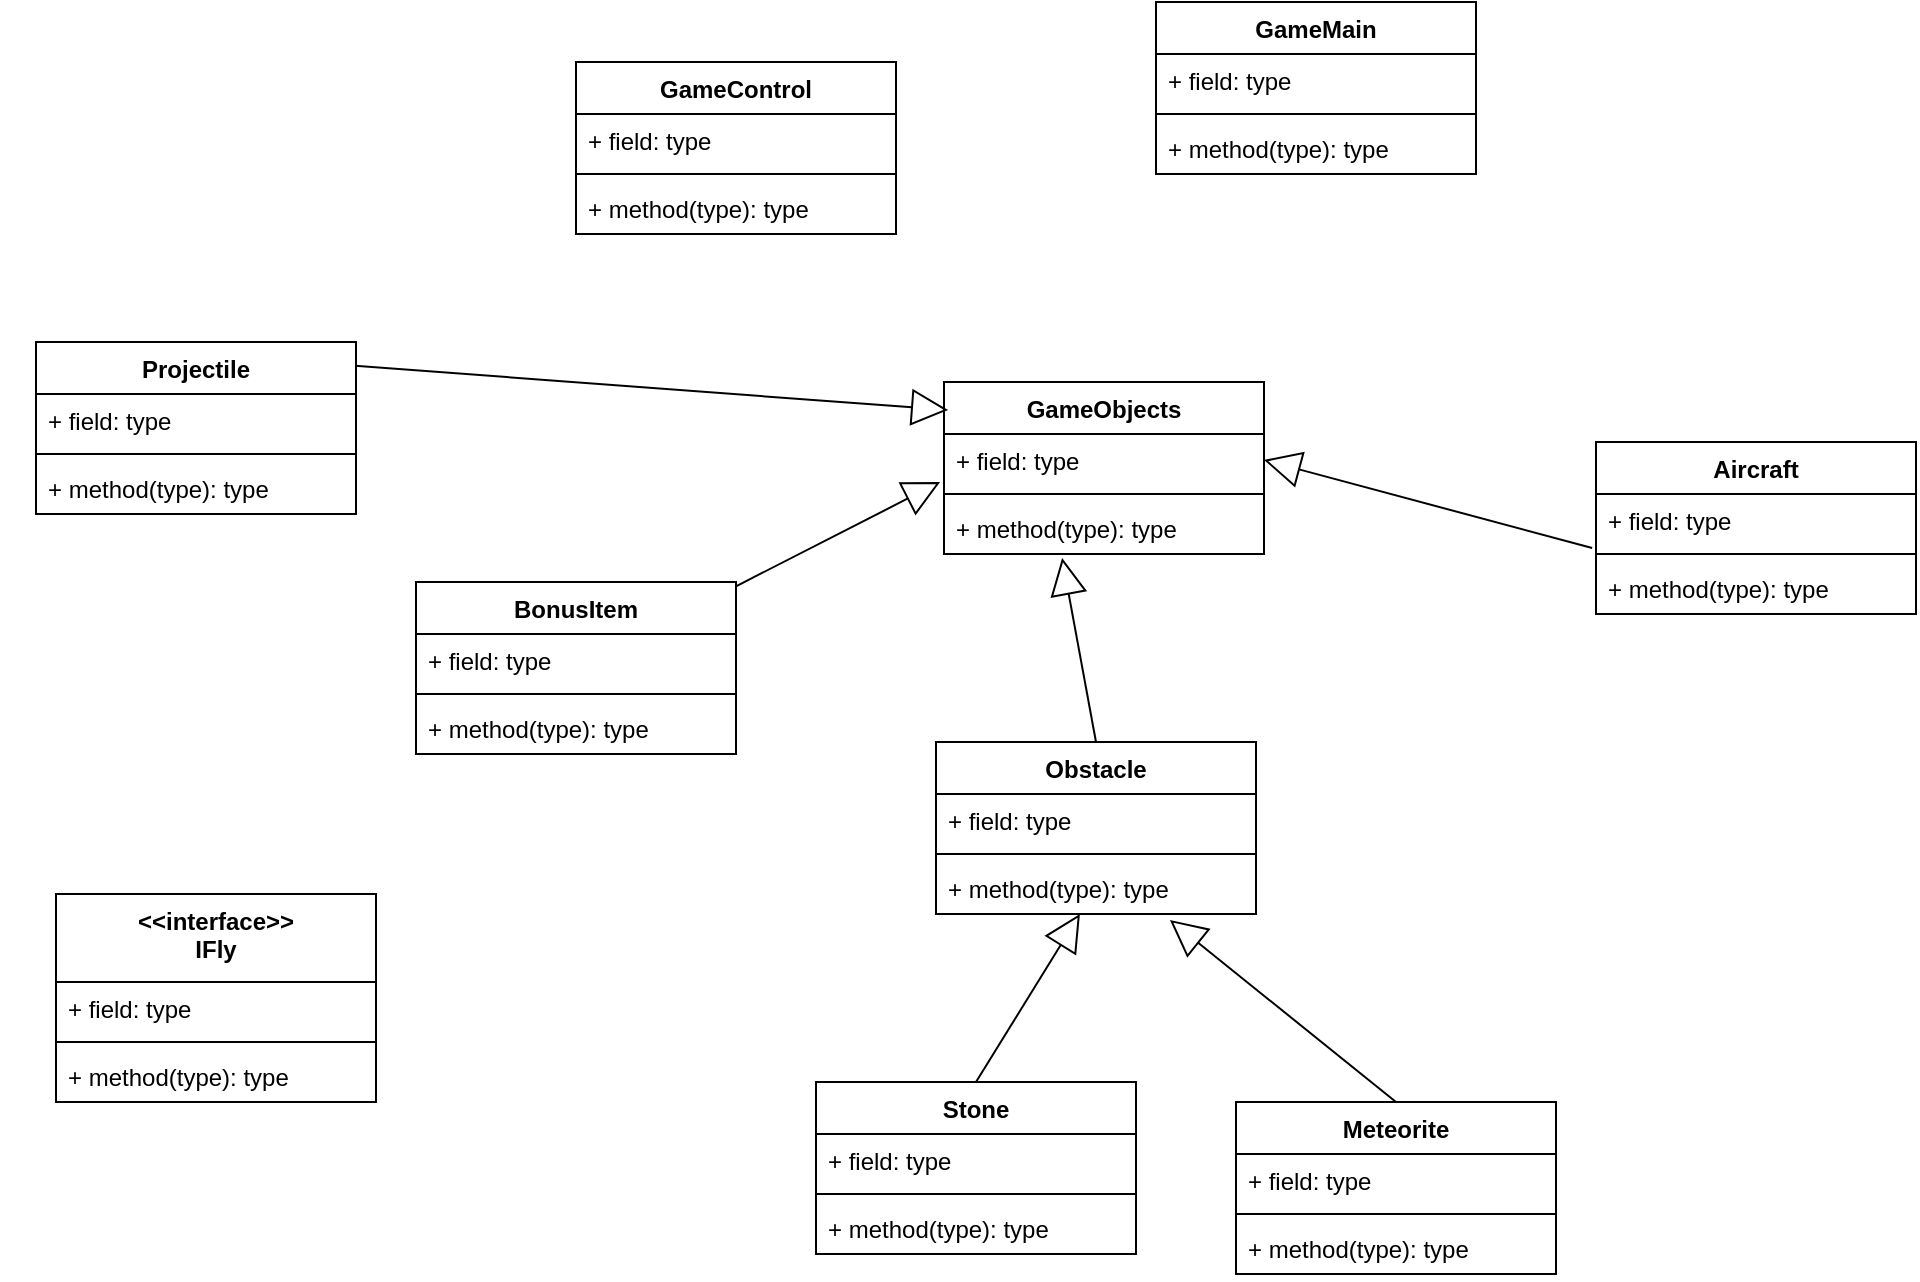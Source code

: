<mxfile version="13.8.0" type="device"><diagram id="C5RBs43oDa-KdzZeNtuy" name="Page-1"><mxGraphModel dx="2249" dy="762" grid="1" gridSize="10" guides="1" tooltips="1" connect="1" arrows="1" fold="1" page="1" pageScale="1" pageWidth="827" pageHeight="1169" math="0" shadow="0"><root><mxCell id="WIyWlLk6GJQsqaUBKTNV-0"/><mxCell id="WIyWlLk6GJQsqaUBKTNV-1" parent="WIyWlLk6GJQsqaUBKTNV-0"/><mxCell id="D1sq-GpD8ZT9vEPez5Pw-12" value="GameMain" style="swimlane;fontStyle=1;align=center;verticalAlign=top;childLayout=stackLayout;horizontal=1;startSize=26;horizontalStack=0;resizeParent=1;resizeParentMax=0;resizeLast=0;collapsible=1;marginBottom=0;" vertex="1" parent="WIyWlLk6GJQsqaUBKTNV-1"><mxGeometry x="360" y="80" width="160" height="86" as="geometry"/></mxCell><mxCell id="D1sq-GpD8ZT9vEPez5Pw-13" value="+ field: type" style="text;strokeColor=none;fillColor=none;align=left;verticalAlign=top;spacingLeft=4;spacingRight=4;overflow=hidden;rotatable=0;points=[[0,0.5],[1,0.5]];portConstraint=eastwest;" vertex="1" parent="D1sq-GpD8ZT9vEPez5Pw-12"><mxGeometry y="26" width="160" height="26" as="geometry"/></mxCell><mxCell id="D1sq-GpD8ZT9vEPez5Pw-14" value="" style="line;strokeWidth=1;fillColor=none;align=left;verticalAlign=middle;spacingTop=-1;spacingLeft=3;spacingRight=3;rotatable=0;labelPosition=right;points=[];portConstraint=eastwest;" vertex="1" parent="D1sq-GpD8ZT9vEPez5Pw-12"><mxGeometry y="52" width="160" height="8" as="geometry"/></mxCell><mxCell id="D1sq-GpD8ZT9vEPez5Pw-15" value="+ method(type): type" style="text;strokeColor=none;fillColor=none;align=left;verticalAlign=top;spacingLeft=4;spacingRight=4;overflow=hidden;rotatable=0;points=[[0,0.5],[1,0.5]];portConstraint=eastwest;" vertex="1" parent="D1sq-GpD8ZT9vEPez5Pw-12"><mxGeometry y="60" width="160" height="26" as="geometry"/></mxCell><mxCell id="D1sq-GpD8ZT9vEPez5Pw-0" value="GameObjects" style="swimlane;fontStyle=1;align=center;verticalAlign=top;childLayout=stackLayout;horizontal=1;startSize=26;horizontalStack=0;resizeParent=1;resizeParentMax=0;resizeLast=0;collapsible=1;marginBottom=0;" vertex="1" parent="WIyWlLk6GJQsqaUBKTNV-1"><mxGeometry x="254" y="270" width="160" height="86" as="geometry"/></mxCell><mxCell id="D1sq-GpD8ZT9vEPez5Pw-1" value="+ field: type" style="text;strokeColor=none;fillColor=none;align=left;verticalAlign=top;spacingLeft=4;spacingRight=4;overflow=hidden;rotatable=0;points=[[0,0.5],[1,0.5]];portConstraint=eastwest;" vertex="1" parent="D1sq-GpD8ZT9vEPez5Pw-0"><mxGeometry y="26" width="160" height="26" as="geometry"/></mxCell><mxCell id="D1sq-GpD8ZT9vEPez5Pw-2" value="" style="line;strokeWidth=1;fillColor=none;align=left;verticalAlign=middle;spacingTop=-1;spacingLeft=3;spacingRight=3;rotatable=0;labelPosition=right;points=[];portConstraint=eastwest;" vertex="1" parent="D1sq-GpD8ZT9vEPez5Pw-0"><mxGeometry y="52" width="160" height="8" as="geometry"/></mxCell><mxCell id="D1sq-GpD8ZT9vEPez5Pw-3" value="+ method(type): type" style="text;strokeColor=none;fillColor=none;align=left;verticalAlign=top;spacingLeft=4;spacingRight=4;overflow=hidden;rotatable=0;points=[[0,0.5],[1,0.5]];portConstraint=eastwest;" vertex="1" parent="D1sq-GpD8ZT9vEPez5Pw-0"><mxGeometry y="60" width="160" height="26" as="geometry"/></mxCell><mxCell id="D1sq-GpD8ZT9vEPez5Pw-36" value="&lt;&lt;interface&gt;&gt;&#10;IFly" style="swimlane;fontStyle=1;align=center;verticalAlign=top;childLayout=stackLayout;horizontal=1;startSize=44;horizontalStack=0;resizeParent=1;resizeParentMax=0;resizeLast=0;collapsible=1;marginBottom=0;" vertex="1" parent="WIyWlLk6GJQsqaUBKTNV-1"><mxGeometry x="-190" y="526" width="160" height="104" as="geometry"/></mxCell><mxCell id="D1sq-GpD8ZT9vEPez5Pw-37" value="+ field: type" style="text;strokeColor=none;fillColor=none;align=left;verticalAlign=top;spacingLeft=4;spacingRight=4;overflow=hidden;rotatable=0;points=[[0,0.5],[1,0.5]];portConstraint=eastwest;" vertex="1" parent="D1sq-GpD8ZT9vEPez5Pw-36"><mxGeometry y="44" width="160" height="26" as="geometry"/></mxCell><mxCell id="D1sq-GpD8ZT9vEPez5Pw-38" value="" style="line;strokeWidth=1;fillColor=none;align=left;verticalAlign=middle;spacingTop=-1;spacingLeft=3;spacingRight=3;rotatable=0;labelPosition=right;points=[];portConstraint=eastwest;" vertex="1" parent="D1sq-GpD8ZT9vEPez5Pw-36"><mxGeometry y="70" width="160" height="8" as="geometry"/></mxCell><mxCell id="D1sq-GpD8ZT9vEPez5Pw-39" value="+ method(type): type" style="text;strokeColor=none;fillColor=none;align=left;verticalAlign=top;spacingLeft=4;spacingRight=4;overflow=hidden;rotatable=0;points=[[0,0.5],[1,0.5]];portConstraint=eastwest;" vertex="1" parent="D1sq-GpD8ZT9vEPez5Pw-36"><mxGeometry y="78" width="160" height="26" as="geometry"/></mxCell><mxCell id="D1sq-GpD8ZT9vEPez5Pw-40" value="" style="endArrow=block;endSize=16;endFill=0;html=1;entryX=0.369;entryY=1.077;entryDx=0;entryDy=0;entryPerimeter=0;exitX=0.5;exitY=0;exitDx=0;exitDy=0;" edge="1" parent="WIyWlLk6GJQsqaUBKTNV-1" source="D1sq-GpD8ZT9vEPez5Pw-16" target="D1sq-GpD8ZT9vEPez5Pw-3"><mxGeometry width="160" relative="1" as="geometry"><mxPoint x="140" y="400" as="sourcePoint"/><mxPoint x="300" y="400" as="targetPoint"/></mxGeometry></mxCell><mxCell id="D1sq-GpD8ZT9vEPez5Pw-41" value="" style="endArrow=block;endSize=16;endFill=0;html=1;entryX=1;entryY=0.5;entryDx=0;entryDy=0;exitX=-0.012;exitY=1.038;exitDx=0;exitDy=0;exitPerimeter=0;" edge="1" parent="WIyWlLk6GJQsqaUBKTNV-1" source="D1sq-GpD8ZT9vEPez5Pw-5" target="D1sq-GpD8ZT9vEPez5Pw-1"><mxGeometry width="160" relative="1" as="geometry"><mxPoint x="430" y="392" as="sourcePoint"/><mxPoint x="463.04" y="310.002" as="targetPoint"/></mxGeometry></mxCell><mxCell id="D1sq-GpD8ZT9vEPez5Pw-42" value="" style="endArrow=block;endSize=16;endFill=0;html=1;entryX=0.013;entryY=0.163;entryDx=0;entryDy=0;entryPerimeter=0;exitX=0;exitY=0;exitDx=0;exitDy=0;" edge="1" parent="WIyWlLk6GJQsqaUBKTNV-1" source="D1sq-GpD8ZT9vEPez5Pw-8" target="D1sq-GpD8ZT9vEPez5Pw-0"><mxGeometry width="160" relative="1" as="geometry"><mxPoint x="300" y="460" as="sourcePoint"/><mxPoint x="333.04" y="378.002" as="targetPoint"/><Array as="points"/></mxGeometry></mxCell><mxCell id="D1sq-GpD8ZT9vEPez5Pw-43" value="" style="endArrow=block;endSize=16;endFill=0;html=1;entryX=-0.012;entryY=0.923;entryDx=0;entryDy=0;entryPerimeter=0;" edge="1" parent="WIyWlLk6GJQsqaUBKTNV-1" source="D1sq-GpD8ZT9vEPez5Pw-28" target="D1sq-GpD8ZT9vEPez5Pw-1"><mxGeometry width="160" relative="1" as="geometry"><mxPoint x="310" y="470" as="sourcePoint"/><mxPoint x="343.04" y="388.002" as="targetPoint"/></mxGeometry></mxCell><mxCell id="D1sq-GpD8ZT9vEPez5Pw-44" value="" style="endArrow=block;endSize=16;endFill=0;html=1;exitX=0.5;exitY=0;exitDx=0;exitDy=0;" edge="1" parent="WIyWlLk6GJQsqaUBKTNV-1" source="D1sq-GpD8ZT9vEPez5Pw-24" target="D1sq-GpD8ZT9vEPez5Pw-19"><mxGeometry width="160" relative="1" as="geometry"><mxPoint x="320" y="480" as="sourcePoint"/><mxPoint x="270" y="530" as="targetPoint"/></mxGeometry></mxCell><mxCell id="D1sq-GpD8ZT9vEPez5Pw-45" value="" style="endArrow=block;endSize=16;endFill=0;html=1;entryX=0.731;entryY=1.115;entryDx=0;entryDy=0;entryPerimeter=0;exitX=0.5;exitY=0;exitDx=0;exitDy=0;" edge="1" parent="WIyWlLk6GJQsqaUBKTNV-1" source="D1sq-GpD8ZT9vEPez5Pw-20" target="D1sq-GpD8ZT9vEPez5Pw-19"><mxGeometry width="160" relative="1" as="geometry"><mxPoint x="330" y="490" as="sourcePoint"/><mxPoint x="363.04" y="408.002" as="targetPoint"/></mxGeometry></mxCell><mxCell id="D1sq-GpD8ZT9vEPez5Pw-32" value="GameControl" style="swimlane;fontStyle=1;align=center;verticalAlign=top;childLayout=stackLayout;horizontal=1;startSize=26;horizontalStack=0;resizeParent=1;resizeParentMax=0;resizeLast=0;collapsible=1;marginBottom=0;" vertex="1" parent="WIyWlLk6GJQsqaUBKTNV-1"><mxGeometry x="70" y="110" width="160" height="86" as="geometry"/></mxCell><mxCell id="D1sq-GpD8ZT9vEPez5Pw-33" value="+ field: type" style="text;strokeColor=none;fillColor=none;align=left;verticalAlign=top;spacingLeft=4;spacingRight=4;overflow=hidden;rotatable=0;points=[[0,0.5],[1,0.5]];portConstraint=eastwest;" vertex="1" parent="D1sq-GpD8ZT9vEPez5Pw-32"><mxGeometry y="26" width="160" height="26" as="geometry"/></mxCell><mxCell id="D1sq-GpD8ZT9vEPez5Pw-34" value="" style="line;strokeWidth=1;fillColor=none;align=left;verticalAlign=middle;spacingTop=-1;spacingLeft=3;spacingRight=3;rotatable=0;labelPosition=right;points=[];portConstraint=eastwest;" vertex="1" parent="D1sq-GpD8ZT9vEPez5Pw-32"><mxGeometry y="52" width="160" height="8" as="geometry"/></mxCell><mxCell id="D1sq-GpD8ZT9vEPez5Pw-35" value="+ method(type): type" style="text;strokeColor=none;fillColor=none;align=left;verticalAlign=top;spacingLeft=4;spacingRight=4;overflow=hidden;rotatable=0;points=[[0,0.5],[1,0.5]];portConstraint=eastwest;" vertex="1" parent="D1sq-GpD8ZT9vEPez5Pw-32"><mxGeometry y="60" width="160" height="26" as="geometry"/></mxCell><mxCell id="D1sq-GpD8ZT9vEPez5Pw-28" value="BonusItem" style="swimlane;fontStyle=1;align=center;verticalAlign=top;childLayout=stackLayout;horizontal=1;startSize=26;horizontalStack=0;resizeParent=1;resizeParentMax=0;resizeLast=0;collapsible=1;marginBottom=0;" vertex="1" parent="WIyWlLk6GJQsqaUBKTNV-1"><mxGeometry x="-10" y="370" width="160" height="86" as="geometry"/></mxCell><mxCell id="D1sq-GpD8ZT9vEPez5Pw-29" value="+ field: type" style="text;strokeColor=none;fillColor=none;align=left;verticalAlign=top;spacingLeft=4;spacingRight=4;overflow=hidden;rotatable=0;points=[[0,0.5],[1,0.5]];portConstraint=eastwest;" vertex="1" parent="D1sq-GpD8ZT9vEPez5Pw-28"><mxGeometry y="26" width="160" height="26" as="geometry"/></mxCell><mxCell id="D1sq-GpD8ZT9vEPez5Pw-30" value="" style="line;strokeWidth=1;fillColor=none;align=left;verticalAlign=middle;spacingTop=-1;spacingLeft=3;spacingRight=3;rotatable=0;labelPosition=right;points=[];portConstraint=eastwest;" vertex="1" parent="D1sq-GpD8ZT9vEPez5Pw-28"><mxGeometry y="52" width="160" height="8" as="geometry"/></mxCell><mxCell id="D1sq-GpD8ZT9vEPez5Pw-31" value="+ method(type): type" style="text;strokeColor=none;fillColor=none;align=left;verticalAlign=top;spacingLeft=4;spacingRight=4;overflow=hidden;rotatable=0;points=[[0,0.5],[1,0.5]];portConstraint=eastwest;" vertex="1" parent="D1sq-GpD8ZT9vEPez5Pw-28"><mxGeometry y="60" width="160" height="26" as="geometry"/></mxCell><mxCell id="D1sq-GpD8ZT9vEPez5Pw-16" value="Obstacle" style="swimlane;fontStyle=1;align=center;verticalAlign=top;childLayout=stackLayout;horizontal=1;startSize=26;horizontalStack=0;resizeParent=1;resizeParentMax=0;resizeLast=0;collapsible=1;marginBottom=0;" vertex="1" parent="WIyWlLk6GJQsqaUBKTNV-1"><mxGeometry x="250" y="450" width="160" height="86" as="geometry"/></mxCell><mxCell id="D1sq-GpD8ZT9vEPez5Pw-17" value="+ field: type" style="text;strokeColor=none;fillColor=none;align=left;verticalAlign=top;spacingLeft=4;spacingRight=4;overflow=hidden;rotatable=0;points=[[0,0.5],[1,0.5]];portConstraint=eastwest;" vertex="1" parent="D1sq-GpD8ZT9vEPez5Pw-16"><mxGeometry y="26" width="160" height="26" as="geometry"/></mxCell><mxCell id="D1sq-GpD8ZT9vEPez5Pw-18" value="" style="line;strokeWidth=1;fillColor=none;align=left;verticalAlign=middle;spacingTop=-1;spacingLeft=3;spacingRight=3;rotatable=0;labelPosition=right;points=[];portConstraint=eastwest;" vertex="1" parent="D1sq-GpD8ZT9vEPez5Pw-16"><mxGeometry y="52" width="160" height="8" as="geometry"/></mxCell><mxCell id="D1sq-GpD8ZT9vEPez5Pw-19" value="+ method(type): type" style="text;strokeColor=none;fillColor=none;align=left;verticalAlign=top;spacingLeft=4;spacingRight=4;overflow=hidden;rotatable=0;points=[[0,0.5],[1,0.5]];portConstraint=eastwest;" vertex="1" parent="D1sq-GpD8ZT9vEPez5Pw-16"><mxGeometry y="60" width="160" height="26" as="geometry"/></mxCell><mxCell id="D1sq-GpD8ZT9vEPez5Pw-24" value="Stone" style="swimlane;fontStyle=1;align=center;verticalAlign=top;childLayout=stackLayout;horizontal=1;startSize=26;horizontalStack=0;resizeParent=1;resizeParentMax=0;resizeLast=0;collapsible=1;marginBottom=0;" vertex="1" parent="WIyWlLk6GJQsqaUBKTNV-1"><mxGeometry x="190" y="620" width="160" height="86" as="geometry"/></mxCell><mxCell id="D1sq-GpD8ZT9vEPez5Pw-25" value="+ field: type" style="text;strokeColor=none;fillColor=none;align=left;verticalAlign=top;spacingLeft=4;spacingRight=4;overflow=hidden;rotatable=0;points=[[0,0.5],[1,0.5]];portConstraint=eastwest;" vertex="1" parent="D1sq-GpD8ZT9vEPez5Pw-24"><mxGeometry y="26" width="160" height="26" as="geometry"/></mxCell><mxCell id="D1sq-GpD8ZT9vEPez5Pw-26" value="" style="line;strokeWidth=1;fillColor=none;align=left;verticalAlign=middle;spacingTop=-1;spacingLeft=3;spacingRight=3;rotatable=0;labelPosition=right;points=[];portConstraint=eastwest;" vertex="1" parent="D1sq-GpD8ZT9vEPez5Pw-24"><mxGeometry y="52" width="160" height="8" as="geometry"/></mxCell><mxCell id="D1sq-GpD8ZT9vEPez5Pw-27" value="+ method(type): type" style="text;strokeColor=none;fillColor=none;align=left;verticalAlign=top;spacingLeft=4;spacingRight=4;overflow=hidden;rotatable=0;points=[[0,0.5],[1,0.5]];portConstraint=eastwest;" vertex="1" parent="D1sq-GpD8ZT9vEPez5Pw-24"><mxGeometry y="60" width="160" height="26" as="geometry"/></mxCell><mxCell id="D1sq-GpD8ZT9vEPez5Pw-20" value="Meteorite" style="swimlane;fontStyle=1;align=center;verticalAlign=top;childLayout=stackLayout;horizontal=1;startSize=26;horizontalStack=0;resizeParent=1;resizeParentMax=0;resizeLast=0;collapsible=1;marginBottom=0;" vertex="1" parent="WIyWlLk6GJQsqaUBKTNV-1"><mxGeometry x="400" y="630" width="160" height="86" as="geometry"/></mxCell><mxCell id="D1sq-GpD8ZT9vEPez5Pw-21" value="+ field: type" style="text;strokeColor=none;fillColor=none;align=left;verticalAlign=top;spacingLeft=4;spacingRight=4;overflow=hidden;rotatable=0;points=[[0,0.5],[1,0.5]];portConstraint=eastwest;" vertex="1" parent="D1sq-GpD8ZT9vEPez5Pw-20"><mxGeometry y="26" width="160" height="26" as="geometry"/></mxCell><mxCell id="D1sq-GpD8ZT9vEPez5Pw-22" value="" style="line;strokeWidth=1;fillColor=none;align=left;verticalAlign=middle;spacingTop=-1;spacingLeft=3;spacingRight=3;rotatable=0;labelPosition=right;points=[];portConstraint=eastwest;" vertex="1" parent="D1sq-GpD8ZT9vEPez5Pw-20"><mxGeometry y="52" width="160" height="8" as="geometry"/></mxCell><mxCell id="D1sq-GpD8ZT9vEPez5Pw-23" value="+ method(type): type" style="text;strokeColor=none;fillColor=none;align=left;verticalAlign=top;spacingLeft=4;spacingRight=4;overflow=hidden;rotatable=0;points=[[0,0.5],[1,0.5]];portConstraint=eastwest;" vertex="1" parent="D1sq-GpD8ZT9vEPez5Pw-20"><mxGeometry y="60" width="160" height="26" as="geometry"/></mxCell><mxCell id="D1sq-GpD8ZT9vEPez5Pw-8" value="Projectile" style="swimlane;fontStyle=1;align=center;verticalAlign=top;childLayout=stackLayout;horizontal=1;startSize=26;horizontalStack=0;resizeParent=1;resizeParentMax=0;resizeLast=0;collapsible=1;marginBottom=0;" vertex="1" parent="WIyWlLk6GJQsqaUBKTNV-1"><mxGeometry x="-200" y="250" width="160" height="86" as="geometry"/></mxCell><mxCell id="D1sq-GpD8ZT9vEPez5Pw-9" value="+ field: type" style="text;strokeColor=none;fillColor=none;align=left;verticalAlign=top;spacingLeft=4;spacingRight=4;overflow=hidden;rotatable=0;points=[[0,0.5],[1,0.5]];portConstraint=eastwest;" vertex="1" parent="D1sq-GpD8ZT9vEPez5Pw-8"><mxGeometry y="26" width="160" height="26" as="geometry"/></mxCell><mxCell id="D1sq-GpD8ZT9vEPez5Pw-10" value="" style="line;strokeWidth=1;fillColor=none;align=left;verticalAlign=middle;spacingTop=-1;spacingLeft=3;spacingRight=3;rotatable=0;labelPosition=right;points=[];portConstraint=eastwest;" vertex="1" parent="D1sq-GpD8ZT9vEPez5Pw-8"><mxGeometry y="52" width="160" height="8" as="geometry"/></mxCell><mxCell id="D1sq-GpD8ZT9vEPez5Pw-11" value="+ method(type): type" style="text;strokeColor=none;fillColor=none;align=left;verticalAlign=top;spacingLeft=4;spacingRight=4;overflow=hidden;rotatable=0;points=[[0,0.5],[1,0.5]];portConstraint=eastwest;" vertex="1" parent="D1sq-GpD8ZT9vEPez5Pw-8"><mxGeometry y="60" width="160" height="26" as="geometry"/></mxCell><mxCell id="D1sq-GpD8ZT9vEPez5Pw-4" value="Aircraft" style="swimlane;fontStyle=1;align=center;verticalAlign=top;childLayout=stackLayout;horizontal=1;startSize=26;horizontalStack=0;resizeParent=1;resizeParentMax=0;resizeLast=0;collapsible=1;marginBottom=0;" vertex="1" parent="WIyWlLk6GJQsqaUBKTNV-1"><mxGeometry x="580" y="300" width="160" height="86" as="geometry"/></mxCell><mxCell id="D1sq-GpD8ZT9vEPez5Pw-5" value="+ field: type" style="text;strokeColor=none;fillColor=none;align=left;verticalAlign=top;spacingLeft=4;spacingRight=4;overflow=hidden;rotatable=0;points=[[0,0.5],[1,0.5]];portConstraint=eastwest;" vertex="1" parent="D1sq-GpD8ZT9vEPez5Pw-4"><mxGeometry y="26" width="160" height="26" as="geometry"/></mxCell><mxCell id="D1sq-GpD8ZT9vEPez5Pw-6" value="" style="line;strokeWidth=1;fillColor=none;align=left;verticalAlign=middle;spacingTop=-1;spacingLeft=3;spacingRight=3;rotatable=0;labelPosition=right;points=[];portConstraint=eastwest;" vertex="1" parent="D1sq-GpD8ZT9vEPez5Pw-4"><mxGeometry y="52" width="160" height="8" as="geometry"/></mxCell><mxCell id="D1sq-GpD8ZT9vEPez5Pw-7" value="+ method(type): type" style="text;strokeColor=none;fillColor=none;align=left;verticalAlign=top;spacingLeft=4;spacingRight=4;overflow=hidden;rotatable=0;points=[[0,0.5],[1,0.5]];portConstraint=eastwest;" vertex="1" parent="D1sq-GpD8ZT9vEPez5Pw-4"><mxGeometry y="60" width="160" height="26" as="geometry"/></mxCell></root></mxGraphModel></diagram></mxfile>
